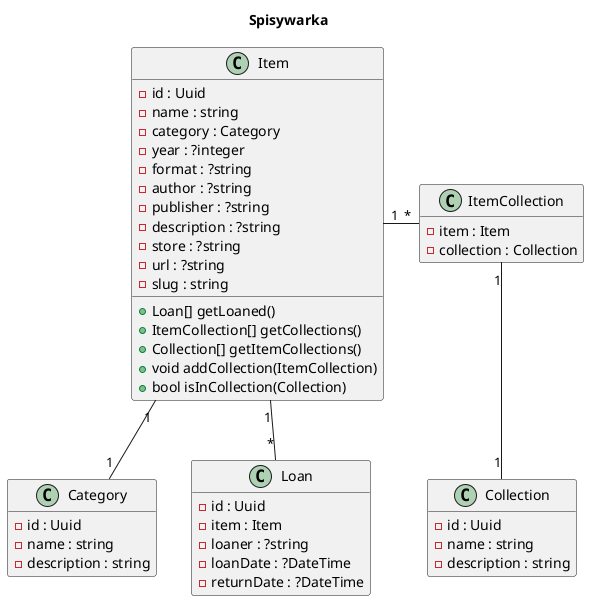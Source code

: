 @startuml
title Spisywarka
hide empty methods
hide empty members
class Item {
  - id : Uuid
  - name : string
  - category : Category
  - year : ?integer
  - format : ?string
  - author : ?string
  - publisher : ?string
  - description : ?string
  - store : ?string
  - url : ?string
  - slug : string
  + Loan[] getLoaned()
  + ItemCollection[] getCollections()
  + Collection[] getItemCollections()
  + void addCollection(ItemCollection)
  + bool isInCollection(Collection)
}

class Collection {
  - id : Uuid
  - name : string
  - description : string
}

class Category {
  - id : Uuid
  - name : string
  - description : string
}

class ItemCollection {
  - item : Item
  - collection : Collection
}

class Loan {
  - id : Uuid
  - item : Item
  - loaner : ?string
  - loanDate : ?DateTime
  - returnDate : ?DateTime
}

Item "1" -- "*" Loan
Item "1" -- "1" Category
Item "1" - "*" ItemCollection
ItemCollection "1" -- "1" Collection

@enduml